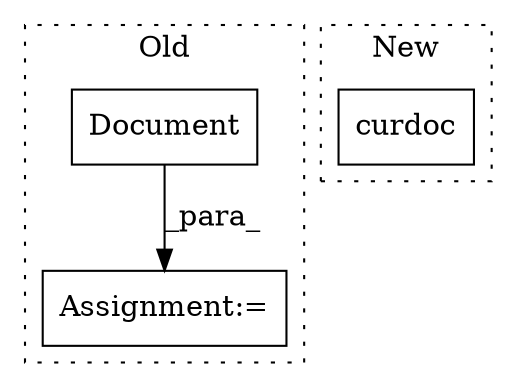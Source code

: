 digraph G {
subgraph cluster0 {
1 [label="Document" a="32" s="1199" l="10" shape="box"];
3 [label="Assignment:=" a="7" s="1198" l="1" shape="box"];
label = "Old";
style="dotted";
}
subgraph cluster1 {
2 [label="curdoc" a="32" s="1148" l="8" shape="box"];
label = "New";
style="dotted";
}
1 -> 3 [label="_para_"];
}